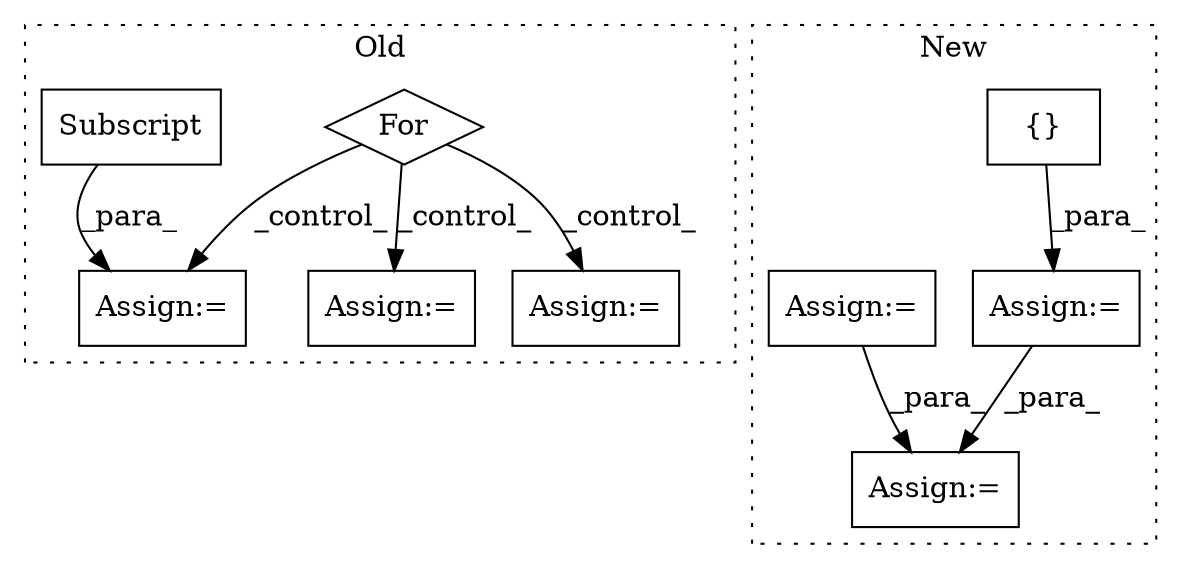 digraph G {
subgraph cluster0 {
1 [label="For" a="107" s="4602,4656" l="4,18" shape="diamond"];
4 [label="Assign:=" a="68" s="5306" l="3" shape="box"];
6 [label="Assign:=" a="68" s="4964" l="3" shape="box"];
7 [label="Assign:=" a="68" s="5192" l="3" shape="box"];
9 [label="Subscript" a="63" s="4967,0" l="16,0" shape="box"];
label = "Old";
style="dotted";
}
subgraph cluster1 {
2 [label="{}" a="95" s="4139,4656" l="18,14" shape="box"];
3 [label="Assign:=" a="68" s="4136" l="3" shape="box"];
5 [label="Assign:=" a="68" s="4933" l="3" shape="box"];
8 [label="Assign:=" a="68" s="4883" l="3" shape="box"];
label = "New";
style="dotted";
}
1 -> 4 [label="_control_"];
1 -> 6 [label="_control_"];
1 -> 7 [label="_control_"];
2 -> 3 [label="_para_"];
3 -> 5 [label="_para_"];
8 -> 5 [label="_para_"];
9 -> 6 [label="_para_"];
}